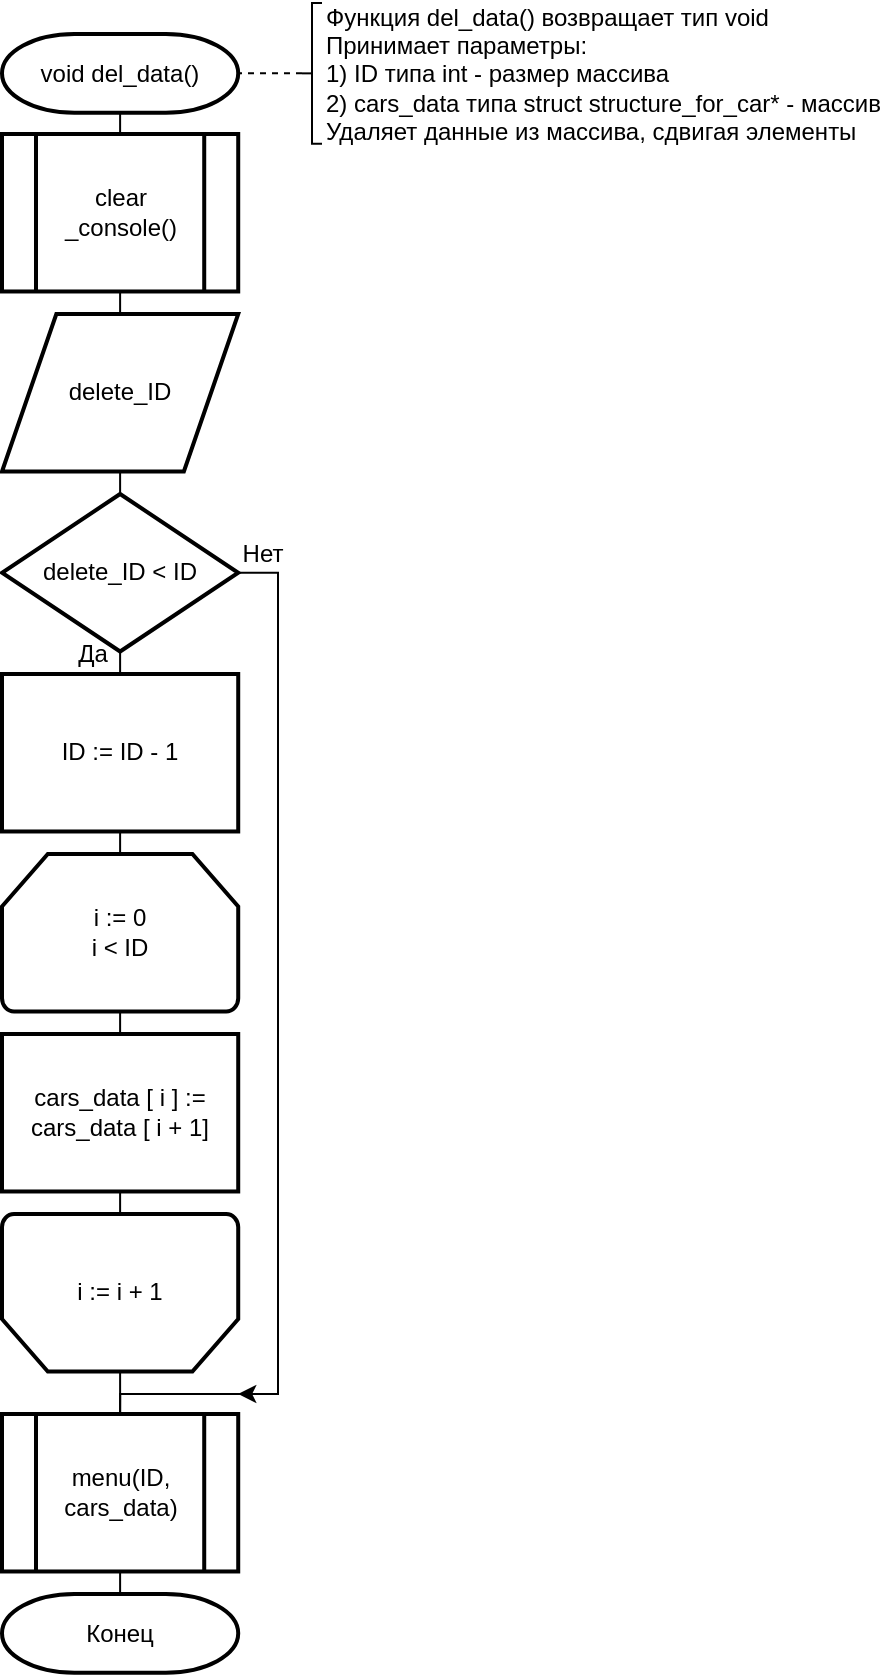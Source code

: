 <mxfile version="13.0.1" type="device"><diagram id="BMT50R4PowlwJCwV3XuE" name="Страница 1"><mxGraphModel dx="710" dy="412" grid="1" gridSize="10" guides="1" tooltips="1" connect="1" arrows="1" fold="1" page="1" pageScale="1" pageWidth="827" pageHeight="1169" math="0" shadow="0"><root><mxCell id="0"/><mxCell id="1" parent="0"/><mxCell id="sS_ZLSWiRv7N87iL_Y27-11" style="edgeStyle=orthogonalEdgeStyle;rounded=0;orthogonalLoop=1;jettySize=auto;html=1;exitX=0.5;exitY=1;exitDx=0;exitDy=0;exitPerimeter=0;entryX=0.5;entryY=0;entryDx=0;entryDy=0;endArrow=none;endFill=0;" edge="1" parent="1" source="sS_ZLSWiRv7N87iL_Y27-1" target="sS_ZLSWiRv7N87iL_Y27-2"><mxGeometry relative="1" as="geometry"/></mxCell><mxCell id="sS_ZLSWiRv7N87iL_Y27-1" value="void del_data()" style="strokeWidth=2;html=1;shape=mxgraph.flowchart.terminator;whiteSpace=wrap;" vertex="1" parent="1"><mxGeometry x="80" y="40" width="118.11" height="39.37" as="geometry"/></mxCell><mxCell id="sS_ZLSWiRv7N87iL_Y27-12" style="edgeStyle=orthogonalEdgeStyle;rounded=0;orthogonalLoop=1;jettySize=auto;html=1;exitX=0.5;exitY=1;exitDx=0;exitDy=0;entryX=0.5;entryY=0;entryDx=0;entryDy=0;endArrow=none;endFill=0;" edge="1" parent="1" source="sS_ZLSWiRv7N87iL_Y27-2" target="sS_ZLSWiRv7N87iL_Y27-3"><mxGeometry relative="1" as="geometry"/></mxCell><mxCell id="sS_ZLSWiRv7N87iL_Y27-2" value="clear&lt;br&gt;_console()" style="verticalLabelPosition=middle;verticalAlign=middle;html=1;shape=process;whiteSpace=wrap;rounded=0;size=0.14;arcSize=6;labelPosition=center;align=center;strokeWidth=2;" vertex="1" parent="1"><mxGeometry x="80" y="90" width="118.11" height="78.74" as="geometry"/></mxCell><mxCell id="sS_ZLSWiRv7N87iL_Y27-14" style="edgeStyle=orthogonalEdgeStyle;rounded=0;orthogonalLoop=1;jettySize=auto;html=1;exitX=0.5;exitY=1;exitDx=0;exitDy=0;entryX=0.5;entryY=0;entryDx=0;entryDy=0;entryPerimeter=0;endArrow=none;endFill=0;" edge="1" parent="1" source="sS_ZLSWiRv7N87iL_Y27-3" target="sS_ZLSWiRv7N87iL_Y27-4"><mxGeometry relative="1" as="geometry"/></mxCell><mxCell id="sS_ZLSWiRv7N87iL_Y27-3" value="delete_ID" style="shape=parallelogram;html=1;strokeWidth=2;perimeter=parallelogramPerimeter;rounded=0;arcSize=12;size=0.23;whiteSpace=wrap;" vertex="1" parent="1"><mxGeometry x="80" y="180" width="118.11" height="78.74" as="geometry"/></mxCell><mxCell id="sS_ZLSWiRv7N87iL_Y27-16" style="edgeStyle=orthogonalEdgeStyle;rounded=0;orthogonalLoop=1;jettySize=auto;html=1;exitX=0.5;exitY=1;exitDx=0;exitDy=0;exitPerimeter=0;entryX=0.5;entryY=0;entryDx=0;entryDy=0;endArrow=none;endFill=0;" edge="1" parent="1" source="sS_ZLSWiRv7N87iL_Y27-4" target="sS_ZLSWiRv7N87iL_Y27-5"><mxGeometry relative="1" as="geometry"/></mxCell><mxCell id="sS_ZLSWiRv7N87iL_Y27-24" style="edgeStyle=orthogonalEdgeStyle;rounded=0;orthogonalLoop=1;jettySize=auto;html=1;exitX=1;exitY=0.5;exitDx=0;exitDy=0;exitPerimeter=0;entryX=0.5;entryY=0;entryDx=0;entryDy=0;endArrow=none;endFill=0;" edge="1" parent="1" source="sS_ZLSWiRv7N87iL_Y27-4" target="sS_ZLSWiRv7N87iL_Y27-8"><mxGeometry relative="1" as="geometry"><Array as="points"><mxPoint x="218" y="309"/><mxPoint x="218" y="720"/><mxPoint x="139" y="720"/></Array></mxGeometry></mxCell><mxCell id="sS_ZLSWiRv7N87iL_Y27-4" value="delete_ID &amp;lt; ID" style="strokeWidth=2;html=1;shape=mxgraph.flowchart.decision;whiteSpace=wrap;rounded=0;" vertex="1" parent="1"><mxGeometry x="80" y="270" width="118.11" height="78.74" as="geometry"/></mxCell><mxCell id="sS_ZLSWiRv7N87iL_Y27-17" style="edgeStyle=orthogonalEdgeStyle;rounded=0;orthogonalLoop=1;jettySize=auto;html=1;exitX=0.5;exitY=1;exitDx=0;exitDy=0;entryX=0.5;entryY=0;entryDx=0;entryDy=0;entryPerimeter=0;endArrow=none;endFill=0;" edge="1" parent="1" source="sS_ZLSWiRv7N87iL_Y27-5" target="sS_ZLSWiRv7N87iL_Y27-6"><mxGeometry relative="1" as="geometry"/></mxCell><mxCell id="sS_ZLSWiRv7N87iL_Y27-5" value="ID := ID - 1" style="rounded=0;whiteSpace=wrap;html=1;absoluteArcSize=1;arcSize=14;strokeWidth=2;" vertex="1" parent="1"><mxGeometry x="80" y="360" width="118.11" height="78.74" as="geometry"/></mxCell><mxCell id="sS_ZLSWiRv7N87iL_Y27-18" style="edgeStyle=orthogonalEdgeStyle;rounded=0;orthogonalLoop=1;jettySize=auto;html=1;exitX=0.5;exitY=1;exitDx=0;exitDy=0;exitPerimeter=0;entryX=0.5;entryY=0;entryDx=0;entryDy=0;endArrow=none;endFill=0;" edge="1" parent="1" source="sS_ZLSWiRv7N87iL_Y27-6" target="sS_ZLSWiRv7N87iL_Y27-9"><mxGeometry relative="1" as="geometry"/></mxCell><mxCell id="sS_ZLSWiRv7N87iL_Y27-6" value="i := 0&lt;br&gt;i &amp;lt; ID" style="strokeWidth=2;html=1;shape=mxgraph.flowchart.loop_limit;whiteSpace=wrap;rounded=0;" vertex="1" parent="1"><mxGeometry x="80" y="450" width="118.11" height="78.74" as="geometry"/></mxCell><mxCell id="sS_ZLSWiRv7N87iL_Y27-21" style="edgeStyle=orthogonalEdgeStyle;rounded=0;orthogonalLoop=1;jettySize=auto;html=1;exitX=0.5;exitY=0;exitDx=0;exitDy=0;exitPerimeter=0;entryX=0.5;entryY=0;entryDx=0;entryDy=0;endArrow=none;endFill=0;" edge="1" parent="1" source="sS_ZLSWiRv7N87iL_Y27-7" target="sS_ZLSWiRv7N87iL_Y27-8"><mxGeometry relative="1" as="geometry"/></mxCell><mxCell id="sS_ZLSWiRv7N87iL_Y27-7" value="i := i + 1" style="strokeWidth=2;html=1;shape=mxgraph.flowchart.loop_limit;whiteSpace=wrap;rounded=0;flipV=1;" vertex="1" parent="1"><mxGeometry x="80" y="630" width="118.11" height="78.74" as="geometry"/></mxCell><mxCell id="sS_ZLSWiRv7N87iL_Y27-22" style="edgeStyle=orthogonalEdgeStyle;rounded=0;orthogonalLoop=1;jettySize=auto;html=1;exitX=0.5;exitY=1;exitDx=0;exitDy=0;entryX=0.5;entryY=0;entryDx=0;entryDy=0;entryPerimeter=0;endArrow=none;endFill=0;" edge="1" parent="1" source="sS_ZLSWiRv7N87iL_Y27-8" target="sS_ZLSWiRv7N87iL_Y27-10"><mxGeometry relative="1" as="geometry"/></mxCell><mxCell id="sS_ZLSWiRv7N87iL_Y27-8" value="menu(ID, cars_data)" style="verticalLabelPosition=middle;verticalAlign=middle;html=1;shape=process;whiteSpace=wrap;rounded=0;size=0.14;arcSize=6;labelPosition=center;align=center;strokeWidth=2;" vertex="1" parent="1"><mxGeometry x="80" y="730" width="118.11" height="78.74" as="geometry"/></mxCell><mxCell id="sS_ZLSWiRv7N87iL_Y27-20" style="edgeStyle=orthogonalEdgeStyle;rounded=0;orthogonalLoop=1;jettySize=auto;html=1;exitX=0.5;exitY=1;exitDx=0;exitDy=0;entryX=0.5;entryY=1;entryDx=0;entryDy=0;entryPerimeter=0;endArrow=none;endFill=0;" edge="1" parent="1" source="sS_ZLSWiRv7N87iL_Y27-9" target="sS_ZLSWiRv7N87iL_Y27-7"><mxGeometry relative="1" as="geometry"/></mxCell><mxCell id="sS_ZLSWiRv7N87iL_Y27-9" value="cars_data [ i ] := cars_data [ i + 1]" style="rounded=0;whiteSpace=wrap;html=1;absoluteArcSize=1;arcSize=14;strokeWidth=2;" vertex="1" parent="1"><mxGeometry x="80" y="540" width="118.11" height="78.74" as="geometry"/></mxCell><mxCell id="sS_ZLSWiRv7N87iL_Y27-10" value="Конец" style="strokeWidth=2;html=1;shape=mxgraph.flowchart.terminator;whiteSpace=wrap;" vertex="1" parent="1"><mxGeometry x="80" y="820" width="118.11" height="39.37" as="geometry"/></mxCell><mxCell id="sS_ZLSWiRv7N87iL_Y27-26" value="" style="endArrow=classic;html=1;" edge="1" parent="1"><mxGeometry width="50" height="50" relative="1" as="geometry"><mxPoint x="218.11" y="720" as="sourcePoint"/><mxPoint x="198.11" y="720" as="targetPoint"/></mxGeometry></mxCell><mxCell id="sS_ZLSWiRv7N87iL_Y27-28" style="edgeStyle=orthogonalEdgeStyle;rounded=0;orthogonalLoop=1;jettySize=auto;html=1;exitX=0;exitY=0.5;exitDx=0;exitDy=0;exitPerimeter=0;entryX=1;entryY=0.5;entryDx=0;entryDy=0;entryPerimeter=0;endArrow=none;endFill=0;dashed=1;" edge="1" parent="1" source="sS_ZLSWiRv7N87iL_Y27-27" target="sS_ZLSWiRv7N87iL_Y27-1"><mxGeometry relative="1" as="geometry"/></mxCell><mxCell id="sS_ZLSWiRv7N87iL_Y27-27" value="Функция del_data() возвращает тип void&lt;br&gt;Принимает параметры:&lt;br&gt;1) ID типа int - размер массива&lt;br&gt;2) cars_data типа struct structure_for_car* - массив&lt;br&gt;Удаляет данные из массива, сдвигая элементы" style="strokeWidth=1;html=1;shape=mxgraph.flowchart.annotation_2;align=left;labelPosition=right;pointerEvents=1;rounded=0;" vertex="1" parent="1"><mxGeometry x="230" y="24.52" width="10" height="70.32" as="geometry"/></mxCell><mxCell id="sS_ZLSWiRv7N87iL_Y27-29" value="Нет" style="text;html=1;align=center;verticalAlign=middle;resizable=0;points=[];autosize=1;" vertex="1" parent="1"><mxGeometry x="190" y="290" width="40" height="20" as="geometry"/></mxCell><mxCell id="sS_ZLSWiRv7N87iL_Y27-30" value="Да" style="text;html=1;align=center;verticalAlign=middle;resizable=0;points=[];autosize=1;" vertex="1" parent="1"><mxGeometry x="110" y="340" width="30" height="20" as="geometry"/></mxCell></root></mxGraphModel></diagram></mxfile>